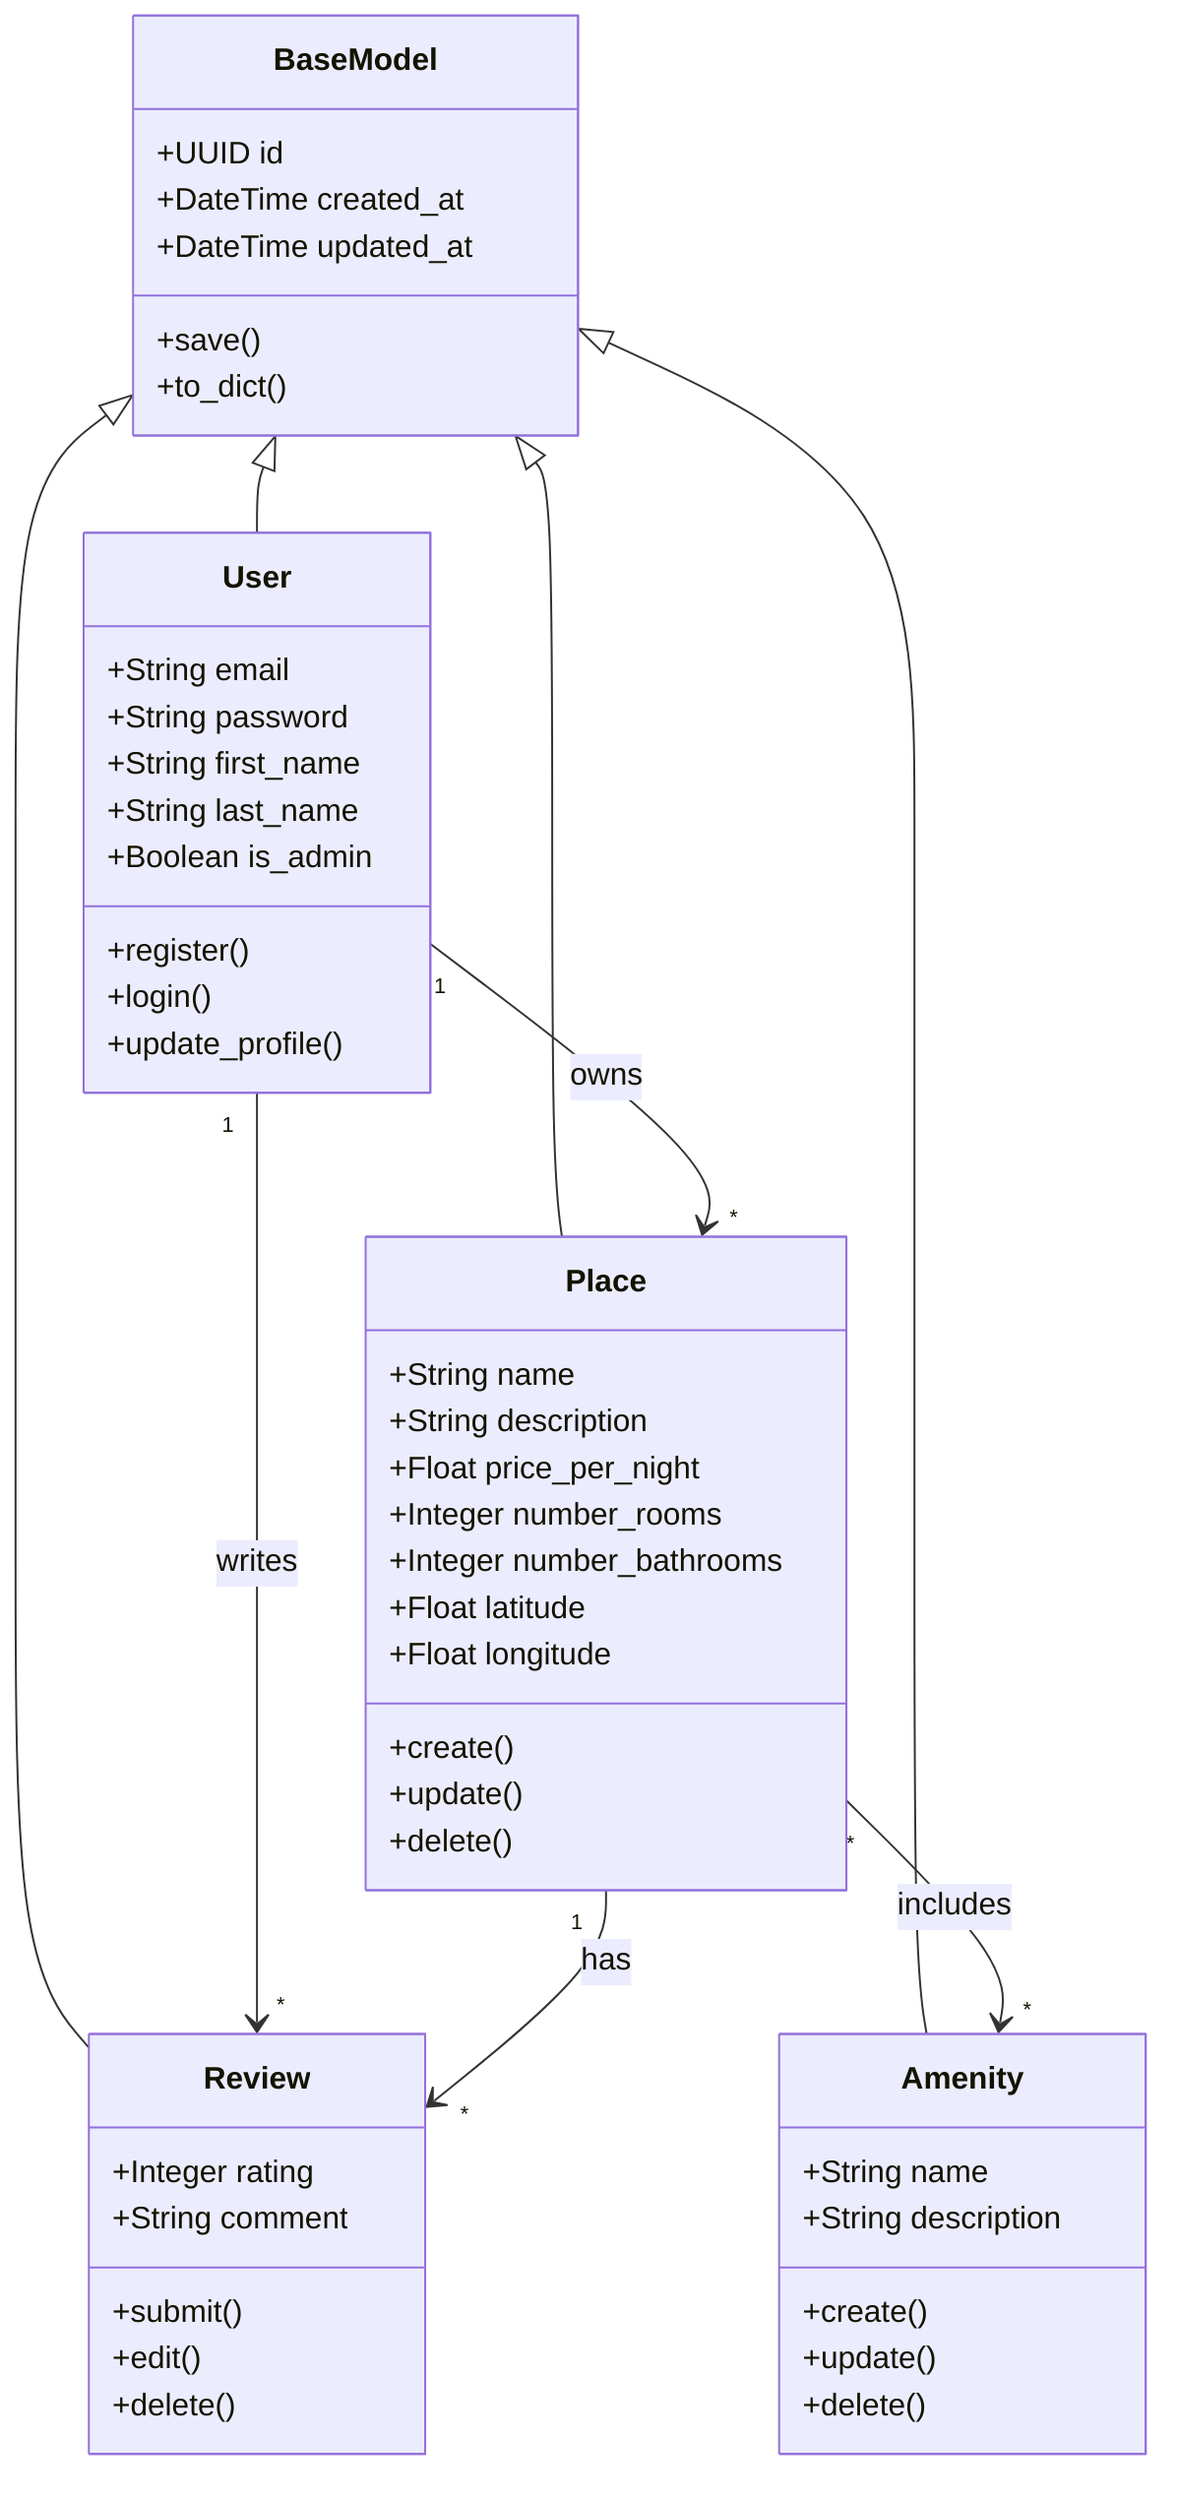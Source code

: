 classDiagram
    class BaseModel {
        +UUID id
        +DateTime created_at
        +DateTime updated_at
        +save()
        +to_dict()
    }
    
    class User {
        +String email
        +String password
        +String first_name
        +String last_name
        +Boolean is_admin
        +register()
        +login()
        +update_profile()
    }
    
    class Place {
        +String name
        +String description
        +Float price_per_night
        +Integer number_rooms
        +Integer number_bathrooms
        +Float latitude
        +Float longitude
        +create()
        +update()
        +delete()
    }
    
    class Review {
        +Integer rating
        +String comment
        +submit()
        +edit()
        +delete()
    }
    
    class Amenity {
        +String name
        +String description
        +create()
        +update()
        +delete()
    }
    
    BaseModel <|-- User
    BaseModel <|-- Place
    BaseModel <|-- Review
    BaseModel <|-- Amenity
    User "1" --> "*" Place : owns
    User "1" --> "*" Review : writes
    Place "1" --> "*" Review : has
    Place "*" --> "*" Amenity : includes